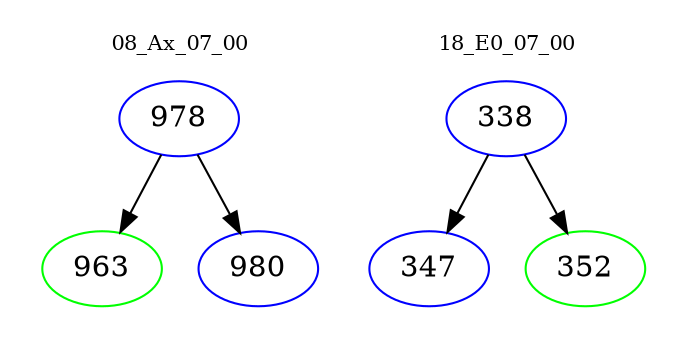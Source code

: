 digraph{
subgraph cluster_0 {
color = white
label = "08_Ax_07_00";
fontsize=10;
T0_978 [label="978", color="blue"]
T0_978 -> T0_963 [color="black"]
T0_963 [label="963", color="green"]
T0_978 -> T0_980 [color="black"]
T0_980 [label="980", color="blue"]
}
subgraph cluster_1 {
color = white
label = "18_E0_07_00";
fontsize=10;
T1_338 [label="338", color="blue"]
T1_338 -> T1_347 [color="black"]
T1_347 [label="347", color="blue"]
T1_338 -> T1_352 [color="black"]
T1_352 [label="352", color="green"]
}
}
